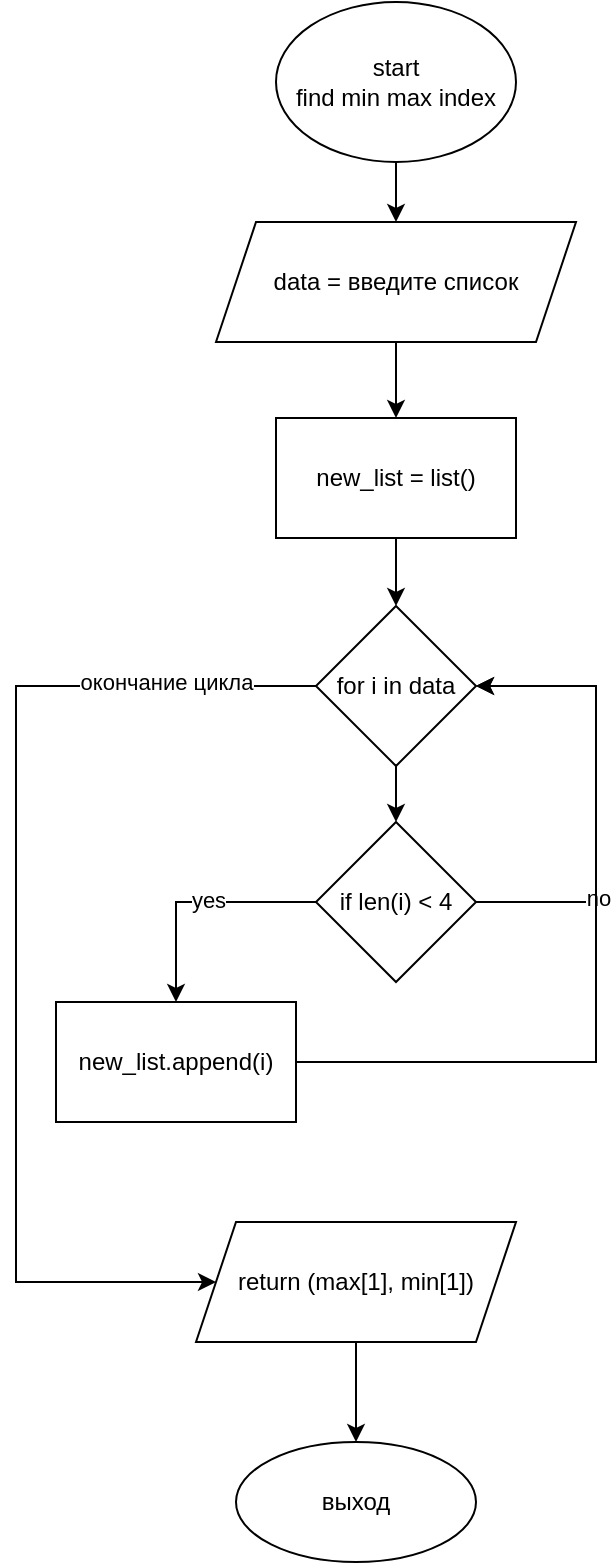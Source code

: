 <mxfile>
    <diagram id="rvn8fAXstifAfgOMZmFs" name="Page-1">
        <mxGraphModel dx="737" dy="691" grid="1" gridSize="10" guides="1" tooltips="1" connect="1" arrows="1" fold="1" page="1" pageScale="1" pageWidth="850" pageHeight="1100" math="0" shadow="0">
            <root>
                <mxCell id="0"/>
                <mxCell id="1" parent="0"/>
                <mxCell id="ZBV67HU_Rh_97KaG7R70-6" value="" style="edgeStyle=orthogonalEdgeStyle;rounded=0;orthogonalLoop=1;jettySize=auto;html=1;" parent="1" source="ZBV67HU_Rh_97KaG7R70-1" edge="1">
                    <mxGeometry relative="1" as="geometry">
                        <mxPoint x="400" y="120" as="targetPoint"/>
                    </mxGeometry>
                </mxCell>
                <mxCell id="ZBV67HU_Rh_97KaG7R70-1" value="start&lt;br&gt;find min max index" style="ellipse;whiteSpace=wrap;html=1;" parent="1" vertex="1">
                    <mxGeometry x="340" y="10" width="120" height="80" as="geometry"/>
                </mxCell>
                <mxCell id="ZBV67HU_Rh_97KaG7R70-10" value="" style="edgeStyle=orthogonalEdgeStyle;rounded=0;orthogonalLoop=1;jettySize=auto;html=1;" parent="1" source="ZBV67HU_Rh_97KaG7R70-7" target="ZBV67HU_Rh_97KaG7R70-9" edge="1">
                    <mxGeometry relative="1" as="geometry"/>
                </mxCell>
                <mxCell id="ZBV67HU_Rh_97KaG7R70-7" value="new_list = list()" style="whiteSpace=wrap;html=1;" parent="1" vertex="1">
                    <mxGeometry x="340" y="218" width="120" height="60" as="geometry"/>
                </mxCell>
                <mxCell id="ZBV67HU_Rh_97KaG7R70-12" value="" style="edgeStyle=orthogonalEdgeStyle;rounded=0;orthogonalLoop=1;jettySize=auto;html=1;" parent="1" source="ZBV67HU_Rh_97KaG7R70-9" target="ZBV67HU_Rh_97KaG7R70-11" edge="1">
                    <mxGeometry relative="1" as="geometry"/>
                </mxCell>
                <mxCell id="ZBV67HU_Rh_97KaG7R70-32" value="" style="edgeStyle=orthogonalEdgeStyle;rounded=0;orthogonalLoop=1;jettySize=auto;html=1;" parent="1" source="ZBV67HU_Rh_97KaG7R70-9" target="ZBV67HU_Rh_97KaG7R70-31" edge="1">
                    <mxGeometry relative="1" as="geometry">
                        <Array as="points">
                            <mxPoint x="210" y="352"/>
                            <mxPoint x="210" y="650"/>
                        </Array>
                    </mxGeometry>
                </mxCell>
                <mxCell id="ZBV67HU_Rh_97KaG7R70-33" value="окончание цикла" style="edgeLabel;html=1;align=center;verticalAlign=middle;resizable=0;points=[];" parent="ZBV67HU_Rh_97KaG7R70-32" connectable="0" vertex="1">
                    <mxGeometry x="-0.727" y="-2" relative="1" as="geometry">
                        <mxPoint as="offset"/>
                    </mxGeometry>
                </mxCell>
                <mxCell id="ZBV67HU_Rh_97KaG7R70-9" value="for i in data" style="rhombus;whiteSpace=wrap;html=1;" parent="1" vertex="1">
                    <mxGeometry x="360" y="312" width="80" height="80" as="geometry"/>
                </mxCell>
                <mxCell id="ZBV67HU_Rh_97KaG7R70-14" value="" style="edgeStyle=orthogonalEdgeStyle;rounded=0;orthogonalLoop=1;jettySize=auto;html=1;" parent="1" source="ZBV67HU_Rh_97KaG7R70-11" target="ZBV67HU_Rh_97KaG7R70-18" edge="1">
                    <mxGeometry relative="1" as="geometry">
                        <mxPoint x="240" y="510" as="targetPoint"/>
                    </mxGeometry>
                </mxCell>
                <mxCell id="ZBV67HU_Rh_97KaG7R70-15" value="yes" style="edgeLabel;html=1;align=center;verticalAlign=middle;resizable=0;points=[];" parent="ZBV67HU_Rh_97KaG7R70-14" connectable="0" vertex="1">
                    <mxGeometry x="-0.1" y="-1" relative="1" as="geometry">
                        <mxPoint as="offset"/>
                    </mxGeometry>
                </mxCell>
                <mxCell id="ZBV67HU_Rh_97KaG7R70-20" value="" style="edgeStyle=orthogonalEdgeStyle;rounded=0;orthogonalLoop=1;jettySize=auto;html=1;entryX=1;entryY=0.5;entryDx=0;entryDy=0;exitX=1;exitY=0.5;exitDx=0;exitDy=0;" parent="1" source="ZBV67HU_Rh_97KaG7R70-11" target="ZBV67HU_Rh_97KaG7R70-9" edge="1">
                    <mxGeometry relative="1" as="geometry">
                        <mxPoint x="500" y="570" as="targetPoint"/>
                        <Array as="points">
                            <mxPoint x="500" y="460"/>
                            <mxPoint x="500" y="352"/>
                        </Array>
                    </mxGeometry>
                </mxCell>
                <mxCell id="ZBV67HU_Rh_97KaG7R70-21" value="no" style="edgeLabel;html=1;align=center;verticalAlign=middle;resizable=0;points=[];" parent="ZBV67HU_Rh_97KaG7R70-20" connectable="0" vertex="1">
                    <mxGeometry x="-0.45" y="-1" relative="1" as="geometry">
                        <mxPoint as="offset"/>
                    </mxGeometry>
                </mxCell>
                <mxCell id="ZBV67HU_Rh_97KaG7R70-11" value="if len(i) &amp;lt; 4" style="rhombus;whiteSpace=wrap;html=1;" parent="1" vertex="1">
                    <mxGeometry x="360" y="420" width="80" height="80" as="geometry"/>
                </mxCell>
                <mxCell id="ZBV67HU_Rh_97KaG7R70-18" value="new_list.append(i)" style="rounded=0;whiteSpace=wrap;html=1;" parent="1" vertex="1">
                    <mxGeometry x="230" y="510" width="120" height="60" as="geometry"/>
                </mxCell>
                <mxCell id="ZBV67HU_Rh_97KaG7R70-28" style="edgeStyle=orthogonalEdgeStyle;rounded=0;orthogonalLoop=1;jettySize=auto;html=1;exitX=1;exitY=0.5;exitDx=0;exitDy=0;entryX=1;entryY=0.5;entryDx=0;entryDy=0;" parent="1" source="ZBV67HU_Rh_97KaG7R70-18" edge="1" target="ZBV67HU_Rh_97KaG7R70-9">
                    <mxGeometry relative="1" as="geometry">
                        <mxPoint x="620" y="520" as="targetPoint"/>
                        <Array as="points">
                            <mxPoint x="500" y="540"/>
                            <mxPoint x="500" y="352"/>
                        </Array>
                        <mxPoint x="540" y="610" as="sourcePoint"/>
                    </mxGeometry>
                </mxCell>
                <mxCell id="ZBV67HU_Rh_97KaG7R70-35" value="" style="edgeStyle=orthogonalEdgeStyle;rounded=0;orthogonalLoop=1;jettySize=auto;html=1;" parent="1" source="ZBV67HU_Rh_97KaG7R70-31" target="ZBV67HU_Rh_97KaG7R70-34" edge="1">
                    <mxGeometry relative="1" as="geometry"/>
                </mxCell>
                <mxCell id="ZBV67HU_Rh_97KaG7R70-31" value="return (max[1], min[1])" style="shape=parallelogram;perimeter=parallelogramPerimeter;whiteSpace=wrap;html=1;fixedSize=1;" parent="1" vertex="1">
                    <mxGeometry x="300" y="620" width="160" height="60" as="geometry"/>
                </mxCell>
                <mxCell id="ZBV67HU_Rh_97KaG7R70-34" value="выход" style="ellipse;whiteSpace=wrap;html=1;" parent="1" vertex="1">
                    <mxGeometry x="320" y="730" width="120" height="60" as="geometry"/>
                </mxCell>
                <mxCell id="3" value="" style="edgeStyle=none;html=1;" edge="1" parent="1" source="2" target="ZBV67HU_Rh_97KaG7R70-7">
                    <mxGeometry relative="1" as="geometry"/>
                </mxCell>
                <mxCell id="2" value="data = введите список" style="shape=parallelogram;perimeter=parallelogramPerimeter;whiteSpace=wrap;html=1;fixedSize=1;" vertex="1" parent="1">
                    <mxGeometry x="310" y="120" width="180" height="60" as="geometry"/>
                </mxCell>
            </root>
        </mxGraphModel>
    </diagram>
</mxfile>